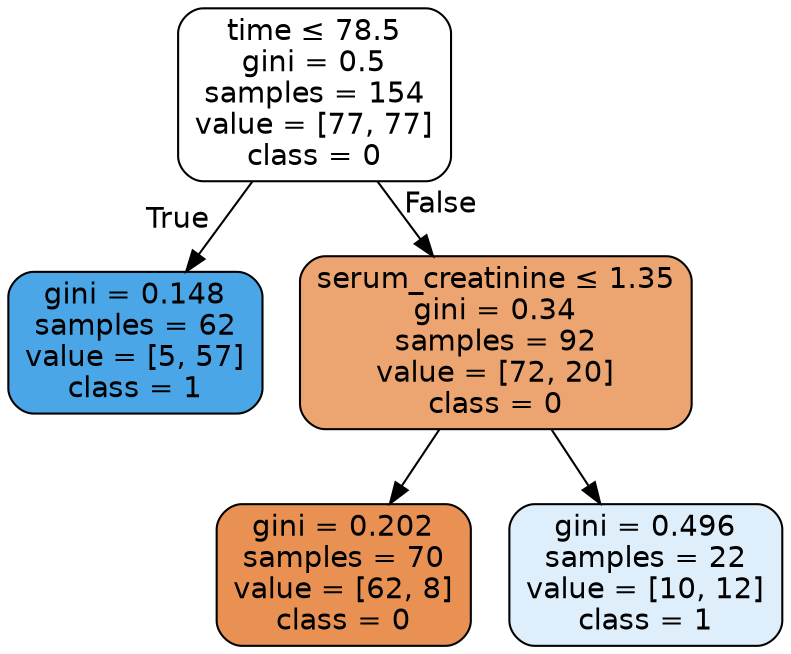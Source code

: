 digraph Tree {
node [shape=box, style="filled, rounded", color="black", fontname=helvetica] ;
edge [fontname=helvetica] ;
0 [label=<time &le; 78.5<br/>gini = 0.5<br/>samples = 154<br/>value = [77, 77]<br/>class = 0>, fillcolor="#ffffff"] ;
1 [label=<gini = 0.148<br/>samples = 62<br/>value = [5, 57]<br/>class = 1>, fillcolor="#4aa6e7"] ;
0 -> 1 [labeldistance=2.5, labelangle=45, headlabel="True"] ;
2 [label=<serum_creatinine &le; 1.35<br/>gini = 0.34<br/>samples = 92<br/>value = [72, 20]<br/>class = 0>, fillcolor="#eca470"] ;
0 -> 2 [labeldistance=2.5, labelangle=-45, headlabel="False"] ;
3 [label=<gini = 0.202<br/>samples = 70<br/>value = [62, 8]<br/>class = 0>, fillcolor="#e89153"] ;
2 -> 3 ;
4 [label=<gini = 0.496<br/>samples = 22<br/>value = [10, 12]<br/>class = 1>, fillcolor="#deeffb"] ;
2 -> 4 ;
}
